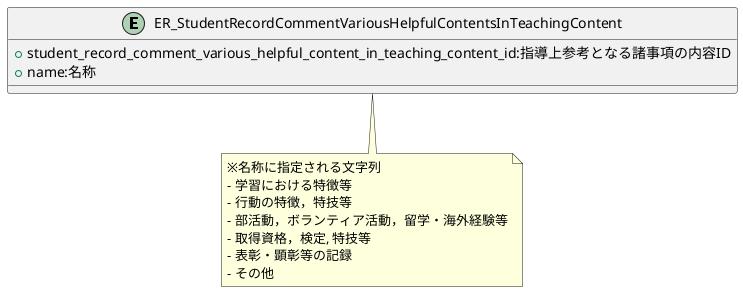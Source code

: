 @startuml

entity "ER_StudentRecordCommentVariousHelpfulContentsInTeachingContent"{
    + student_record_comment_various_helpful_content_in_teaching_content_id:指導上参考となる諸事項の内容ID
    + name:名称
}

note bottom
※名称に指定される文字列
- 学習における特徴等
- 行動の特徴，特技等
- 部活動，ボランティア活動，留学・海外経験等
- 取得資格，検定, 特技等
- 表彰・顕彰等の記録
- その他
end note

@enduml